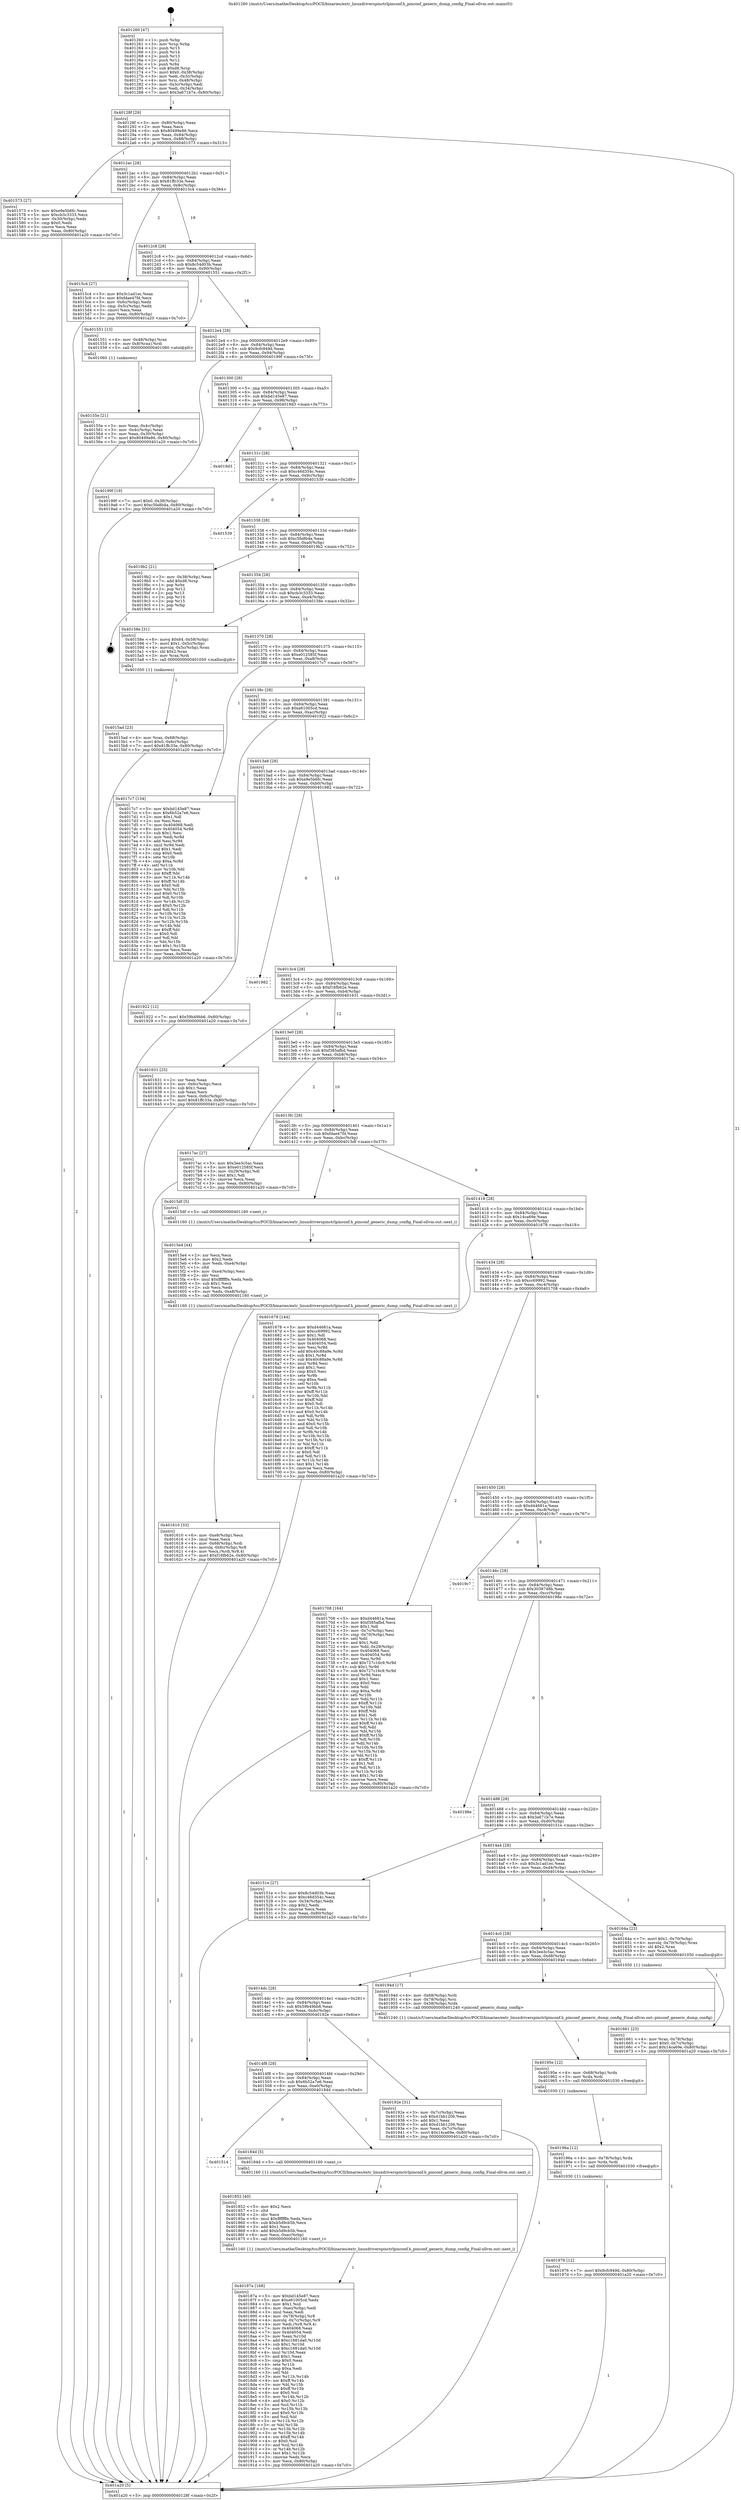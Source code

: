 digraph "0x401260" {
  label = "0x401260 (/mnt/c/Users/mathe/Desktop/tcc/POCII/binaries/extr_linuxdriverspinctrlpinconf.h_pinconf_generic_dump_config_Final-ollvm.out::main(0))"
  labelloc = "t"
  node[shape=record]

  Entry [label="",width=0.3,height=0.3,shape=circle,fillcolor=black,style=filled]
  "0x40128f" [label="{
     0x40128f [29]\l
     | [instrs]\l
     &nbsp;&nbsp;0x40128f \<+3\>: mov -0x80(%rbp),%eax\l
     &nbsp;&nbsp;0x401292 \<+2\>: mov %eax,%ecx\l
     &nbsp;&nbsp;0x401294 \<+6\>: sub $0x80499e86,%ecx\l
     &nbsp;&nbsp;0x40129a \<+6\>: mov %eax,-0x84(%rbp)\l
     &nbsp;&nbsp;0x4012a0 \<+6\>: mov %ecx,-0x88(%rbp)\l
     &nbsp;&nbsp;0x4012a6 \<+6\>: je 0000000000401573 \<main+0x313\>\l
  }"]
  "0x401573" [label="{
     0x401573 [27]\l
     | [instrs]\l
     &nbsp;&nbsp;0x401573 \<+5\>: mov $0xe9e5b6fc,%eax\l
     &nbsp;&nbsp;0x401578 \<+5\>: mov $0xcb3c3333,%ecx\l
     &nbsp;&nbsp;0x40157d \<+3\>: mov -0x30(%rbp),%edx\l
     &nbsp;&nbsp;0x401580 \<+3\>: cmp $0x0,%edx\l
     &nbsp;&nbsp;0x401583 \<+3\>: cmove %ecx,%eax\l
     &nbsp;&nbsp;0x401586 \<+3\>: mov %eax,-0x80(%rbp)\l
     &nbsp;&nbsp;0x401589 \<+5\>: jmp 0000000000401a20 \<main+0x7c0\>\l
  }"]
  "0x4012ac" [label="{
     0x4012ac [28]\l
     | [instrs]\l
     &nbsp;&nbsp;0x4012ac \<+5\>: jmp 00000000004012b1 \<main+0x51\>\l
     &nbsp;&nbsp;0x4012b1 \<+6\>: mov -0x84(%rbp),%eax\l
     &nbsp;&nbsp;0x4012b7 \<+5\>: sub $0x81ffc33e,%eax\l
     &nbsp;&nbsp;0x4012bc \<+6\>: mov %eax,-0x8c(%rbp)\l
     &nbsp;&nbsp;0x4012c2 \<+6\>: je 00000000004015c4 \<main+0x364\>\l
  }"]
  Exit [label="",width=0.3,height=0.3,shape=circle,fillcolor=black,style=filled,peripheries=2]
  "0x4015c4" [label="{
     0x4015c4 [27]\l
     | [instrs]\l
     &nbsp;&nbsp;0x4015c4 \<+5\>: mov $0x3c1ad1ec,%eax\l
     &nbsp;&nbsp;0x4015c9 \<+5\>: mov $0xfdae47fd,%ecx\l
     &nbsp;&nbsp;0x4015ce \<+3\>: mov -0x6c(%rbp),%edx\l
     &nbsp;&nbsp;0x4015d1 \<+3\>: cmp -0x5c(%rbp),%edx\l
     &nbsp;&nbsp;0x4015d4 \<+3\>: cmovl %ecx,%eax\l
     &nbsp;&nbsp;0x4015d7 \<+3\>: mov %eax,-0x80(%rbp)\l
     &nbsp;&nbsp;0x4015da \<+5\>: jmp 0000000000401a20 \<main+0x7c0\>\l
  }"]
  "0x4012c8" [label="{
     0x4012c8 [28]\l
     | [instrs]\l
     &nbsp;&nbsp;0x4012c8 \<+5\>: jmp 00000000004012cd \<main+0x6d\>\l
     &nbsp;&nbsp;0x4012cd \<+6\>: mov -0x84(%rbp),%eax\l
     &nbsp;&nbsp;0x4012d3 \<+5\>: sub $0x8c54d03b,%eax\l
     &nbsp;&nbsp;0x4012d8 \<+6\>: mov %eax,-0x90(%rbp)\l
     &nbsp;&nbsp;0x4012de \<+6\>: je 0000000000401551 \<main+0x2f1\>\l
  }"]
  "0x401976" [label="{
     0x401976 [12]\l
     | [instrs]\l
     &nbsp;&nbsp;0x401976 \<+7\>: movl $0x9cfc949d,-0x80(%rbp)\l
     &nbsp;&nbsp;0x40197d \<+5\>: jmp 0000000000401a20 \<main+0x7c0\>\l
  }"]
  "0x401551" [label="{
     0x401551 [13]\l
     | [instrs]\l
     &nbsp;&nbsp;0x401551 \<+4\>: mov -0x48(%rbp),%rax\l
     &nbsp;&nbsp;0x401555 \<+4\>: mov 0x8(%rax),%rdi\l
     &nbsp;&nbsp;0x401559 \<+5\>: call 0000000000401060 \<atoi@plt\>\l
     | [calls]\l
     &nbsp;&nbsp;0x401060 \{1\} (unknown)\l
  }"]
  "0x4012e4" [label="{
     0x4012e4 [28]\l
     | [instrs]\l
     &nbsp;&nbsp;0x4012e4 \<+5\>: jmp 00000000004012e9 \<main+0x89\>\l
     &nbsp;&nbsp;0x4012e9 \<+6\>: mov -0x84(%rbp),%eax\l
     &nbsp;&nbsp;0x4012ef \<+5\>: sub $0x9cfc949d,%eax\l
     &nbsp;&nbsp;0x4012f4 \<+6\>: mov %eax,-0x94(%rbp)\l
     &nbsp;&nbsp;0x4012fa \<+6\>: je 000000000040199f \<main+0x73f\>\l
  }"]
  "0x40196a" [label="{
     0x40196a [12]\l
     | [instrs]\l
     &nbsp;&nbsp;0x40196a \<+4\>: mov -0x78(%rbp),%rdx\l
     &nbsp;&nbsp;0x40196e \<+3\>: mov %rdx,%rdi\l
     &nbsp;&nbsp;0x401971 \<+5\>: call 0000000000401030 \<free@plt\>\l
     | [calls]\l
     &nbsp;&nbsp;0x401030 \{1\} (unknown)\l
  }"]
  "0x40199f" [label="{
     0x40199f [19]\l
     | [instrs]\l
     &nbsp;&nbsp;0x40199f \<+7\>: movl $0x0,-0x38(%rbp)\l
     &nbsp;&nbsp;0x4019a6 \<+7\>: movl $0xc5fa8b4a,-0x80(%rbp)\l
     &nbsp;&nbsp;0x4019ad \<+5\>: jmp 0000000000401a20 \<main+0x7c0\>\l
  }"]
  "0x401300" [label="{
     0x401300 [28]\l
     | [instrs]\l
     &nbsp;&nbsp;0x401300 \<+5\>: jmp 0000000000401305 \<main+0xa5\>\l
     &nbsp;&nbsp;0x401305 \<+6\>: mov -0x84(%rbp),%eax\l
     &nbsp;&nbsp;0x40130b \<+5\>: sub $0xbd145e87,%eax\l
     &nbsp;&nbsp;0x401310 \<+6\>: mov %eax,-0x98(%rbp)\l
     &nbsp;&nbsp;0x401316 \<+6\>: je 00000000004019d3 \<main+0x773\>\l
  }"]
  "0x40195e" [label="{
     0x40195e [12]\l
     | [instrs]\l
     &nbsp;&nbsp;0x40195e \<+4\>: mov -0x68(%rbp),%rdx\l
     &nbsp;&nbsp;0x401962 \<+3\>: mov %rdx,%rdi\l
     &nbsp;&nbsp;0x401965 \<+5\>: call 0000000000401030 \<free@plt\>\l
     | [calls]\l
     &nbsp;&nbsp;0x401030 \{1\} (unknown)\l
  }"]
  "0x4019d3" [label="{
     0x4019d3\l
  }", style=dashed]
  "0x40131c" [label="{
     0x40131c [28]\l
     | [instrs]\l
     &nbsp;&nbsp;0x40131c \<+5\>: jmp 0000000000401321 \<main+0xc1\>\l
     &nbsp;&nbsp;0x401321 \<+6\>: mov -0x84(%rbp),%eax\l
     &nbsp;&nbsp;0x401327 \<+5\>: sub $0xc46d354c,%eax\l
     &nbsp;&nbsp;0x40132c \<+6\>: mov %eax,-0x9c(%rbp)\l
     &nbsp;&nbsp;0x401332 \<+6\>: je 0000000000401539 \<main+0x2d9\>\l
  }"]
  "0x40187a" [label="{
     0x40187a [168]\l
     | [instrs]\l
     &nbsp;&nbsp;0x40187a \<+5\>: mov $0xbd145e87,%ecx\l
     &nbsp;&nbsp;0x40187f \<+5\>: mov $0xe61005cd,%edx\l
     &nbsp;&nbsp;0x401884 \<+3\>: mov $0x1,%sil\l
     &nbsp;&nbsp;0x401887 \<+6\>: mov -0xec(%rbp),%edi\l
     &nbsp;&nbsp;0x40188d \<+3\>: imul %eax,%edi\l
     &nbsp;&nbsp;0x401890 \<+4\>: mov -0x78(%rbp),%r8\l
     &nbsp;&nbsp;0x401894 \<+4\>: movslq -0x7c(%rbp),%r9\l
     &nbsp;&nbsp;0x401898 \<+4\>: mov %edi,(%r8,%r9,4)\l
     &nbsp;&nbsp;0x40189c \<+7\>: mov 0x404068,%eax\l
     &nbsp;&nbsp;0x4018a3 \<+7\>: mov 0x404054,%edi\l
     &nbsp;&nbsp;0x4018aa \<+3\>: mov %eax,%r10d\l
     &nbsp;&nbsp;0x4018ad \<+7\>: add $0xc1681da0,%r10d\l
     &nbsp;&nbsp;0x4018b4 \<+4\>: sub $0x1,%r10d\l
     &nbsp;&nbsp;0x4018b8 \<+7\>: sub $0xc1681da0,%r10d\l
     &nbsp;&nbsp;0x4018bf \<+4\>: imul %r10d,%eax\l
     &nbsp;&nbsp;0x4018c3 \<+3\>: and $0x1,%eax\l
     &nbsp;&nbsp;0x4018c6 \<+3\>: cmp $0x0,%eax\l
     &nbsp;&nbsp;0x4018c9 \<+4\>: sete %r11b\l
     &nbsp;&nbsp;0x4018cd \<+3\>: cmp $0xa,%edi\l
     &nbsp;&nbsp;0x4018d0 \<+3\>: setl %bl\l
     &nbsp;&nbsp;0x4018d3 \<+3\>: mov %r11b,%r14b\l
     &nbsp;&nbsp;0x4018d6 \<+4\>: xor $0xff,%r14b\l
     &nbsp;&nbsp;0x4018da \<+3\>: mov %bl,%r15b\l
     &nbsp;&nbsp;0x4018dd \<+4\>: xor $0xff,%r15b\l
     &nbsp;&nbsp;0x4018e1 \<+4\>: xor $0x0,%sil\l
     &nbsp;&nbsp;0x4018e5 \<+3\>: mov %r14b,%r12b\l
     &nbsp;&nbsp;0x4018e8 \<+4\>: and $0x0,%r12b\l
     &nbsp;&nbsp;0x4018ec \<+3\>: and %sil,%r11b\l
     &nbsp;&nbsp;0x4018ef \<+3\>: mov %r15b,%r13b\l
     &nbsp;&nbsp;0x4018f2 \<+4\>: and $0x0,%r13b\l
     &nbsp;&nbsp;0x4018f6 \<+3\>: and %sil,%bl\l
     &nbsp;&nbsp;0x4018f9 \<+3\>: or %r11b,%r12b\l
     &nbsp;&nbsp;0x4018fc \<+3\>: or %bl,%r13b\l
     &nbsp;&nbsp;0x4018ff \<+3\>: xor %r13b,%r12b\l
     &nbsp;&nbsp;0x401902 \<+3\>: or %r15b,%r14b\l
     &nbsp;&nbsp;0x401905 \<+4\>: xor $0xff,%r14b\l
     &nbsp;&nbsp;0x401909 \<+4\>: or $0x0,%sil\l
     &nbsp;&nbsp;0x40190d \<+3\>: and %sil,%r14b\l
     &nbsp;&nbsp;0x401910 \<+3\>: or %r14b,%r12b\l
     &nbsp;&nbsp;0x401913 \<+4\>: test $0x1,%r12b\l
     &nbsp;&nbsp;0x401917 \<+3\>: cmovne %edx,%ecx\l
     &nbsp;&nbsp;0x40191a \<+3\>: mov %ecx,-0x80(%rbp)\l
     &nbsp;&nbsp;0x40191d \<+5\>: jmp 0000000000401a20 \<main+0x7c0\>\l
  }"]
  "0x401539" [label="{
     0x401539\l
  }", style=dashed]
  "0x401338" [label="{
     0x401338 [28]\l
     | [instrs]\l
     &nbsp;&nbsp;0x401338 \<+5\>: jmp 000000000040133d \<main+0xdd\>\l
     &nbsp;&nbsp;0x40133d \<+6\>: mov -0x84(%rbp),%eax\l
     &nbsp;&nbsp;0x401343 \<+5\>: sub $0xc5fa8b4a,%eax\l
     &nbsp;&nbsp;0x401348 \<+6\>: mov %eax,-0xa0(%rbp)\l
     &nbsp;&nbsp;0x40134e \<+6\>: je 00000000004019b2 \<main+0x752\>\l
  }"]
  "0x401852" [label="{
     0x401852 [40]\l
     | [instrs]\l
     &nbsp;&nbsp;0x401852 \<+5\>: mov $0x2,%ecx\l
     &nbsp;&nbsp;0x401857 \<+1\>: cltd\l
     &nbsp;&nbsp;0x401858 \<+2\>: idiv %ecx\l
     &nbsp;&nbsp;0x40185a \<+6\>: imul $0xfffffffe,%edx,%ecx\l
     &nbsp;&nbsp;0x401860 \<+6\>: sub $0xb5d9cb5b,%ecx\l
     &nbsp;&nbsp;0x401866 \<+3\>: add $0x1,%ecx\l
     &nbsp;&nbsp;0x401869 \<+6\>: add $0xb5d9cb5b,%ecx\l
     &nbsp;&nbsp;0x40186f \<+6\>: mov %ecx,-0xec(%rbp)\l
     &nbsp;&nbsp;0x401875 \<+5\>: call 0000000000401160 \<next_i\>\l
     | [calls]\l
     &nbsp;&nbsp;0x401160 \{1\} (/mnt/c/Users/mathe/Desktop/tcc/POCII/binaries/extr_linuxdriverspinctrlpinconf.h_pinconf_generic_dump_config_Final-ollvm.out::next_i)\l
  }"]
  "0x4019b2" [label="{
     0x4019b2 [21]\l
     | [instrs]\l
     &nbsp;&nbsp;0x4019b2 \<+3\>: mov -0x38(%rbp),%eax\l
     &nbsp;&nbsp;0x4019b5 \<+7\>: add $0xd8,%rsp\l
     &nbsp;&nbsp;0x4019bc \<+1\>: pop %rbx\l
     &nbsp;&nbsp;0x4019bd \<+2\>: pop %r12\l
     &nbsp;&nbsp;0x4019bf \<+2\>: pop %r13\l
     &nbsp;&nbsp;0x4019c1 \<+2\>: pop %r14\l
     &nbsp;&nbsp;0x4019c3 \<+2\>: pop %r15\l
     &nbsp;&nbsp;0x4019c5 \<+1\>: pop %rbp\l
     &nbsp;&nbsp;0x4019c6 \<+1\>: ret\l
  }"]
  "0x401354" [label="{
     0x401354 [28]\l
     | [instrs]\l
     &nbsp;&nbsp;0x401354 \<+5\>: jmp 0000000000401359 \<main+0xf9\>\l
     &nbsp;&nbsp;0x401359 \<+6\>: mov -0x84(%rbp),%eax\l
     &nbsp;&nbsp;0x40135f \<+5\>: sub $0xcb3c3333,%eax\l
     &nbsp;&nbsp;0x401364 \<+6\>: mov %eax,-0xa4(%rbp)\l
     &nbsp;&nbsp;0x40136a \<+6\>: je 000000000040158e \<main+0x32e\>\l
  }"]
  "0x401514" [label="{
     0x401514\l
  }", style=dashed]
  "0x40158e" [label="{
     0x40158e [31]\l
     | [instrs]\l
     &nbsp;&nbsp;0x40158e \<+8\>: movq $0x64,-0x58(%rbp)\l
     &nbsp;&nbsp;0x401596 \<+7\>: movl $0x1,-0x5c(%rbp)\l
     &nbsp;&nbsp;0x40159d \<+4\>: movslq -0x5c(%rbp),%rax\l
     &nbsp;&nbsp;0x4015a1 \<+4\>: shl $0x2,%rax\l
     &nbsp;&nbsp;0x4015a5 \<+3\>: mov %rax,%rdi\l
     &nbsp;&nbsp;0x4015a8 \<+5\>: call 0000000000401050 \<malloc@plt\>\l
     | [calls]\l
     &nbsp;&nbsp;0x401050 \{1\} (unknown)\l
  }"]
  "0x401370" [label="{
     0x401370 [28]\l
     | [instrs]\l
     &nbsp;&nbsp;0x401370 \<+5\>: jmp 0000000000401375 \<main+0x115\>\l
     &nbsp;&nbsp;0x401375 \<+6\>: mov -0x84(%rbp),%eax\l
     &nbsp;&nbsp;0x40137b \<+5\>: sub $0xe012585f,%eax\l
     &nbsp;&nbsp;0x401380 \<+6\>: mov %eax,-0xa8(%rbp)\l
     &nbsp;&nbsp;0x401386 \<+6\>: je 00000000004017c7 \<main+0x567\>\l
  }"]
  "0x40184d" [label="{
     0x40184d [5]\l
     | [instrs]\l
     &nbsp;&nbsp;0x40184d \<+5\>: call 0000000000401160 \<next_i\>\l
     | [calls]\l
     &nbsp;&nbsp;0x401160 \{1\} (/mnt/c/Users/mathe/Desktop/tcc/POCII/binaries/extr_linuxdriverspinctrlpinconf.h_pinconf_generic_dump_config_Final-ollvm.out::next_i)\l
  }"]
  "0x4017c7" [label="{
     0x4017c7 [134]\l
     | [instrs]\l
     &nbsp;&nbsp;0x4017c7 \<+5\>: mov $0xbd145e87,%eax\l
     &nbsp;&nbsp;0x4017cc \<+5\>: mov $0x6b52a7e6,%ecx\l
     &nbsp;&nbsp;0x4017d1 \<+2\>: mov $0x1,%dl\l
     &nbsp;&nbsp;0x4017d3 \<+2\>: xor %esi,%esi\l
     &nbsp;&nbsp;0x4017d5 \<+7\>: mov 0x404068,%edi\l
     &nbsp;&nbsp;0x4017dc \<+8\>: mov 0x404054,%r8d\l
     &nbsp;&nbsp;0x4017e4 \<+3\>: sub $0x1,%esi\l
     &nbsp;&nbsp;0x4017e7 \<+3\>: mov %edi,%r9d\l
     &nbsp;&nbsp;0x4017ea \<+3\>: add %esi,%r9d\l
     &nbsp;&nbsp;0x4017ed \<+4\>: imul %r9d,%edi\l
     &nbsp;&nbsp;0x4017f1 \<+3\>: and $0x1,%edi\l
     &nbsp;&nbsp;0x4017f4 \<+3\>: cmp $0x0,%edi\l
     &nbsp;&nbsp;0x4017f7 \<+4\>: sete %r10b\l
     &nbsp;&nbsp;0x4017fb \<+4\>: cmp $0xa,%r8d\l
     &nbsp;&nbsp;0x4017ff \<+4\>: setl %r11b\l
     &nbsp;&nbsp;0x401803 \<+3\>: mov %r10b,%bl\l
     &nbsp;&nbsp;0x401806 \<+3\>: xor $0xff,%bl\l
     &nbsp;&nbsp;0x401809 \<+3\>: mov %r11b,%r14b\l
     &nbsp;&nbsp;0x40180c \<+4\>: xor $0xff,%r14b\l
     &nbsp;&nbsp;0x401810 \<+3\>: xor $0x0,%dl\l
     &nbsp;&nbsp;0x401813 \<+3\>: mov %bl,%r15b\l
     &nbsp;&nbsp;0x401816 \<+4\>: and $0x0,%r15b\l
     &nbsp;&nbsp;0x40181a \<+3\>: and %dl,%r10b\l
     &nbsp;&nbsp;0x40181d \<+3\>: mov %r14b,%r12b\l
     &nbsp;&nbsp;0x401820 \<+4\>: and $0x0,%r12b\l
     &nbsp;&nbsp;0x401824 \<+3\>: and %dl,%r11b\l
     &nbsp;&nbsp;0x401827 \<+3\>: or %r10b,%r15b\l
     &nbsp;&nbsp;0x40182a \<+3\>: or %r11b,%r12b\l
     &nbsp;&nbsp;0x40182d \<+3\>: xor %r12b,%r15b\l
     &nbsp;&nbsp;0x401830 \<+3\>: or %r14b,%bl\l
     &nbsp;&nbsp;0x401833 \<+3\>: xor $0xff,%bl\l
     &nbsp;&nbsp;0x401836 \<+3\>: or $0x0,%dl\l
     &nbsp;&nbsp;0x401839 \<+2\>: and %dl,%bl\l
     &nbsp;&nbsp;0x40183b \<+3\>: or %bl,%r15b\l
     &nbsp;&nbsp;0x40183e \<+4\>: test $0x1,%r15b\l
     &nbsp;&nbsp;0x401842 \<+3\>: cmovne %ecx,%eax\l
     &nbsp;&nbsp;0x401845 \<+3\>: mov %eax,-0x80(%rbp)\l
     &nbsp;&nbsp;0x401848 \<+5\>: jmp 0000000000401a20 \<main+0x7c0\>\l
  }"]
  "0x40138c" [label="{
     0x40138c [28]\l
     | [instrs]\l
     &nbsp;&nbsp;0x40138c \<+5\>: jmp 0000000000401391 \<main+0x131\>\l
     &nbsp;&nbsp;0x401391 \<+6\>: mov -0x84(%rbp),%eax\l
     &nbsp;&nbsp;0x401397 \<+5\>: sub $0xe61005cd,%eax\l
     &nbsp;&nbsp;0x40139c \<+6\>: mov %eax,-0xac(%rbp)\l
     &nbsp;&nbsp;0x4013a2 \<+6\>: je 0000000000401922 \<main+0x6c2\>\l
  }"]
  "0x4014f8" [label="{
     0x4014f8 [28]\l
     | [instrs]\l
     &nbsp;&nbsp;0x4014f8 \<+5\>: jmp 00000000004014fd \<main+0x29d\>\l
     &nbsp;&nbsp;0x4014fd \<+6\>: mov -0x84(%rbp),%eax\l
     &nbsp;&nbsp;0x401503 \<+5\>: sub $0x6b52a7e6,%eax\l
     &nbsp;&nbsp;0x401508 \<+6\>: mov %eax,-0xe0(%rbp)\l
     &nbsp;&nbsp;0x40150e \<+6\>: je 000000000040184d \<main+0x5ed\>\l
  }"]
  "0x401922" [label="{
     0x401922 [12]\l
     | [instrs]\l
     &nbsp;&nbsp;0x401922 \<+7\>: movl $0x59b49bb6,-0x80(%rbp)\l
     &nbsp;&nbsp;0x401929 \<+5\>: jmp 0000000000401a20 \<main+0x7c0\>\l
  }"]
  "0x4013a8" [label="{
     0x4013a8 [28]\l
     | [instrs]\l
     &nbsp;&nbsp;0x4013a8 \<+5\>: jmp 00000000004013ad \<main+0x14d\>\l
     &nbsp;&nbsp;0x4013ad \<+6\>: mov -0x84(%rbp),%eax\l
     &nbsp;&nbsp;0x4013b3 \<+5\>: sub $0xe9e5b6fc,%eax\l
     &nbsp;&nbsp;0x4013b8 \<+6\>: mov %eax,-0xb0(%rbp)\l
     &nbsp;&nbsp;0x4013be \<+6\>: je 0000000000401982 \<main+0x722\>\l
  }"]
  "0x40192e" [label="{
     0x40192e [31]\l
     | [instrs]\l
     &nbsp;&nbsp;0x40192e \<+3\>: mov -0x7c(%rbp),%eax\l
     &nbsp;&nbsp;0x401931 \<+5\>: sub $0xd1bb1206,%eax\l
     &nbsp;&nbsp;0x401936 \<+3\>: add $0x1,%eax\l
     &nbsp;&nbsp;0x401939 \<+5\>: add $0xd1bb1206,%eax\l
     &nbsp;&nbsp;0x40193e \<+3\>: mov %eax,-0x7c(%rbp)\l
     &nbsp;&nbsp;0x401941 \<+7\>: movl $0x14ca69e,-0x80(%rbp)\l
     &nbsp;&nbsp;0x401948 \<+5\>: jmp 0000000000401a20 \<main+0x7c0\>\l
  }"]
  "0x401982" [label="{
     0x401982\l
  }", style=dashed]
  "0x4013c4" [label="{
     0x4013c4 [28]\l
     | [instrs]\l
     &nbsp;&nbsp;0x4013c4 \<+5\>: jmp 00000000004013c9 \<main+0x169\>\l
     &nbsp;&nbsp;0x4013c9 \<+6\>: mov -0x84(%rbp),%eax\l
     &nbsp;&nbsp;0x4013cf \<+5\>: sub $0xf16fb62e,%eax\l
     &nbsp;&nbsp;0x4013d4 \<+6\>: mov %eax,-0xb4(%rbp)\l
     &nbsp;&nbsp;0x4013da \<+6\>: je 0000000000401631 \<main+0x3d1\>\l
  }"]
  "0x4014dc" [label="{
     0x4014dc [28]\l
     | [instrs]\l
     &nbsp;&nbsp;0x4014dc \<+5\>: jmp 00000000004014e1 \<main+0x281\>\l
     &nbsp;&nbsp;0x4014e1 \<+6\>: mov -0x84(%rbp),%eax\l
     &nbsp;&nbsp;0x4014e7 \<+5\>: sub $0x59b49bb6,%eax\l
     &nbsp;&nbsp;0x4014ec \<+6\>: mov %eax,-0xdc(%rbp)\l
     &nbsp;&nbsp;0x4014f2 \<+6\>: je 000000000040192e \<main+0x6ce\>\l
  }"]
  "0x401631" [label="{
     0x401631 [25]\l
     | [instrs]\l
     &nbsp;&nbsp;0x401631 \<+2\>: xor %eax,%eax\l
     &nbsp;&nbsp;0x401633 \<+3\>: mov -0x6c(%rbp),%ecx\l
     &nbsp;&nbsp;0x401636 \<+3\>: sub $0x1,%eax\l
     &nbsp;&nbsp;0x401639 \<+2\>: sub %eax,%ecx\l
     &nbsp;&nbsp;0x40163b \<+3\>: mov %ecx,-0x6c(%rbp)\l
     &nbsp;&nbsp;0x40163e \<+7\>: movl $0x81ffc33e,-0x80(%rbp)\l
     &nbsp;&nbsp;0x401645 \<+5\>: jmp 0000000000401a20 \<main+0x7c0\>\l
  }"]
  "0x4013e0" [label="{
     0x4013e0 [28]\l
     | [instrs]\l
     &nbsp;&nbsp;0x4013e0 \<+5\>: jmp 00000000004013e5 \<main+0x185\>\l
     &nbsp;&nbsp;0x4013e5 \<+6\>: mov -0x84(%rbp),%eax\l
     &nbsp;&nbsp;0x4013eb \<+5\>: sub $0xf385afbd,%eax\l
     &nbsp;&nbsp;0x4013f0 \<+6\>: mov %eax,-0xb8(%rbp)\l
     &nbsp;&nbsp;0x4013f6 \<+6\>: je 00000000004017ac \<main+0x54c\>\l
  }"]
  "0x40194d" [label="{
     0x40194d [17]\l
     | [instrs]\l
     &nbsp;&nbsp;0x40194d \<+4\>: mov -0x68(%rbp),%rdi\l
     &nbsp;&nbsp;0x401951 \<+4\>: mov -0x78(%rbp),%rsi\l
     &nbsp;&nbsp;0x401955 \<+4\>: mov -0x58(%rbp),%rdx\l
     &nbsp;&nbsp;0x401959 \<+5\>: call 0000000000401240 \<pinconf_generic_dump_config\>\l
     | [calls]\l
     &nbsp;&nbsp;0x401240 \{1\} (/mnt/c/Users/mathe/Desktop/tcc/POCII/binaries/extr_linuxdriverspinctrlpinconf.h_pinconf_generic_dump_config_Final-ollvm.out::pinconf_generic_dump_config)\l
  }"]
  "0x4017ac" [label="{
     0x4017ac [27]\l
     | [instrs]\l
     &nbsp;&nbsp;0x4017ac \<+5\>: mov $0x3ee3c5ac,%eax\l
     &nbsp;&nbsp;0x4017b1 \<+5\>: mov $0xe012585f,%ecx\l
     &nbsp;&nbsp;0x4017b6 \<+3\>: mov -0x29(%rbp),%dl\l
     &nbsp;&nbsp;0x4017b9 \<+3\>: test $0x1,%dl\l
     &nbsp;&nbsp;0x4017bc \<+3\>: cmovne %ecx,%eax\l
     &nbsp;&nbsp;0x4017bf \<+3\>: mov %eax,-0x80(%rbp)\l
     &nbsp;&nbsp;0x4017c2 \<+5\>: jmp 0000000000401a20 \<main+0x7c0\>\l
  }"]
  "0x4013fc" [label="{
     0x4013fc [28]\l
     | [instrs]\l
     &nbsp;&nbsp;0x4013fc \<+5\>: jmp 0000000000401401 \<main+0x1a1\>\l
     &nbsp;&nbsp;0x401401 \<+6\>: mov -0x84(%rbp),%eax\l
     &nbsp;&nbsp;0x401407 \<+5\>: sub $0xfdae47fd,%eax\l
     &nbsp;&nbsp;0x40140c \<+6\>: mov %eax,-0xbc(%rbp)\l
     &nbsp;&nbsp;0x401412 \<+6\>: je 00000000004015df \<main+0x37f\>\l
  }"]
  "0x401661" [label="{
     0x401661 [23]\l
     | [instrs]\l
     &nbsp;&nbsp;0x401661 \<+4\>: mov %rax,-0x78(%rbp)\l
     &nbsp;&nbsp;0x401665 \<+7\>: movl $0x0,-0x7c(%rbp)\l
     &nbsp;&nbsp;0x40166c \<+7\>: movl $0x14ca69e,-0x80(%rbp)\l
     &nbsp;&nbsp;0x401673 \<+5\>: jmp 0000000000401a20 \<main+0x7c0\>\l
  }"]
  "0x4015df" [label="{
     0x4015df [5]\l
     | [instrs]\l
     &nbsp;&nbsp;0x4015df \<+5\>: call 0000000000401160 \<next_i\>\l
     | [calls]\l
     &nbsp;&nbsp;0x401160 \{1\} (/mnt/c/Users/mathe/Desktop/tcc/POCII/binaries/extr_linuxdriverspinctrlpinconf.h_pinconf_generic_dump_config_Final-ollvm.out::next_i)\l
  }"]
  "0x401418" [label="{
     0x401418 [28]\l
     | [instrs]\l
     &nbsp;&nbsp;0x401418 \<+5\>: jmp 000000000040141d \<main+0x1bd\>\l
     &nbsp;&nbsp;0x40141d \<+6\>: mov -0x84(%rbp),%eax\l
     &nbsp;&nbsp;0x401423 \<+5\>: sub $0x14ca69e,%eax\l
     &nbsp;&nbsp;0x401428 \<+6\>: mov %eax,-0xc0(%rbp)\l
     &nbsp;&nbsp;0x40142e \<+6\>: je 0000000000401678 \<main+0x418\>\l
  }"]
  "0x4014c0" [label="{
     0x4014c0 [28]\l
     | [instrs]\l
     &nbsp;&nbsp;0x4014c0 \<+5\>: jmp 00000000004014c5 \<main+0x265\>\l
     &nbsp;&nbsp;0x4014c5 \<+6\>: mov -0x84(%rbp),%eax\l
     &nbsp;&nbsp;0x4014cb \<+5\>: sub $0x3ee3c5ac,%eax\l
     &nbsp;&nbsp;0x4014d0 \<+6\>: mov %eax,-0xd8(%rbp)\l
     &nbsp;&nbsp;0x4014d6 \<+6\>: je 000000000040194d \<main+0x6ed\>\l
  }"]
  "0x401678" [label="{
     0x401678 [144]\l
     | [instrs]\l
     &nbsp;&nbsp;0x401678 \<+5\>: mov $0xd44681a,%eax\l
     &nbsp;&nbsp;0x40167d \<+5\>: mov $0xcc69992,%ecx\l
     &nbsp;&nbsp;0x401682 \<+2\>: mov $0x1,%dl\l
     &nbsp;&nbsp;0x401684 \<+7\>: mov 0x404068,%esi\l
     &nbsp;&nbsp;0x40168b \<+7\>: mov 0x404054,%edi\l
     &nbsp;&nbsp;0x401692 \<+3\>: mov %esi,%r8d\l
     &nbsp;&nbsp;0x401695 \<+7\>: add $0x40c88a9e,%r8d\l
     &nbsp;&nbsp;0x40169c \<+4\>: sub $0x1,%r8d\l
     &nbsp;&nbsp;0x4016a0 \<+7\>: sub $0x40c88a9e,%r8d\l
     &nbsp;&nbsp;0x4016a7 \<+4\>: imul %r8d,%esi\l
     &nbsp;&nbsp;0x4016ab \<+3\>: and $0x1,%esi\l
     &nbsp;&nbsp;0x4016ae \<+3\>: cmp $0x0,%esi\l
     &nbsp;&nbsp;0x4016b1 \<+4\>: sete %r9b\l
     &nbsp;&nbsp;0x4016b5 \<+3\>: cmp $0xa,%edi\l
     &nbsp;&nbsp;0x4016b8 \<+4\>: setl %r10b\l
     &nbsp;&nbsp;0x4016bc \<+3\>: mov %r9b,%r11b\l
     &nbsp;&nbsp;0x4016bf \<+4\>: xor $0xff,%r11b\l
     &nbsp;&nbsp;0x4016c3 \<+3\>: mov %r10b,%bl\l
     &nbsp;&nbsp;0x4016c6 \<+3\>: xor $0xff,%bl\l
     &nbsp;&nbsp;0x4016c9 \<+3\>: xor $0x0,%dl\l
     &nbsp;&nbsp;0x4016cc \<+3\>: mov %r11b,%r14b\l
     &nbsp;&nbsp;0x4016cf \<+4\>: and $0x0,%r14b\l
     &nbsp;&nbsp;0x4016d3 \<+3\>: and %dl,%r9b\l
     &nbsp;&nbsp;0x4016d6 \<+3\>: mov %bl,%r15b\l
     &nbsp;&nbsp;0x4016d9 \<+4\>: and $0x0,%r15b\l
     &nbsp;&nbsp;0x4016dd \<+3\>: and %dl,%r10b\l
     &nbsp;&nbsp;0x4016e0 \<+3\>: or %r9b,%r14b\l
     &nbsp;&nbsp;0x4016e3 \<+3\>: or %r10b,%r15b\l
     &nbsp;&nbsp;0x4016e6 \<+3\>: xor %r15b,%r14b\l
     &nbsp;&nbsp;0x4016e9 \<+3\>: or %bl,%r11b\l
     &nbsp;&nbsp;0x4016ec \<+4\>: xor $0xff,%r11b\l
     &nbsp;&nbsp;0x4016f0 \<+3\>: or $0x0,%dl\l
     &nbsp;&nbsp;0x4016f3 \<+3\>: and %dl,%r11b\l
     &nbsp;&nbsp;0x4016f6 \<+3\>: or %r11b,%r14b\l
     &nbsp;&nbsp;0x4016f9 \<+4\>: test $0x1,%r14b\l
     &nbsp;&nbsp;0x4016fd \<+3\>: cmovne %ecx,%eax\l
     &nbsp;&nbsp;0x401700 \<+3\>: mov %eax,-0x80(%rbp)\l
     &nbsp;&nbsp;0x401703 \<+5\>: jmp 0000000000401a20 \<main+0x7c0\>\l
  }"]
  "0x401434" [label="{
     0x401434 [28]\l
     | [instrs]\l
     &nbsp;&nbsp;0x401434 \<+5\>: jmp 0000000000401439 \<main+0x1d9\>\l
     &nbsp;&nbsp;0x401439 \<+6\>: mov -0x84(%rbp),%eax\l
     &nbsp;&nbsp;0x40143f \<+5\>: sub $0xcc69992,%eax\l
     &nbsp;&nbsp;0x401444 \<+6\>: mov %eax,-0xc4(%rbp)\l
     &nbsp;&nbsp;0x40144a \<+6\>: je 0000000000401708 \<main+0x4a8\>\l
  }"]
  "0x40164a" [label="{
     0x40164a [23]\l
     | [instrs]\l
     &nbsp;&nbsp;0x40164a \<+7\>: movl $0x1,-0x70(%rbp)\l
     &nbsp;&nbsp;0x401651 \<+4\>: movslq -0x70(%rbp),%rax\l
     &nbsp;&nbsp;0x401655 \<+4\>: shl $0x2,%rax\l
     &nbsp;&nbsp;0x401659 \<+3\>: mov %rax,%rdi\l
     &nbsp;&nbsp;0x40165c \<+5\>: call 0000000000401050 \<malloc@plt\>\l
     | [calls]\l
     &nbsp;&nbsp;0x401050 \{1\} (unknown)\l
  }"]
  "0x401708" [label="{
     0x401708 [164]\l
     | [instrs]\l
     &nbsp;&nbsp;0x401708 \<+5\>: mov $0xd44681a,%eax\l
     &nbsp;&nbsp;0x40170d \<+5\>: mov $0xf385afbd,%ecx\l
     &nbsp;&nbsp;0x401712 \<+2\>: mov $0x1,%dl\l
     &nbsp;&nbsp;0x401714 \<+3\>: mov -0x7c(%rbp),%esi\l
     &nbsp;&nbsp;0x401717 \<+3\>: cmp -0x70(%rbp),%esi\l
     &nbsp;&nbsp;0x40171a \<+4\>: setl %dil\l
     &nbsp;&nbsp;0x40171e \<+4\>: and $0x1,%dil\l
     &nbsp;&nbsp;0x401722 \<+4\>: mov %dil,-0x29(%rbp)\l
     &nbsp;&nbsp;0x401726 \<+7\>: mov 0x404068,%esi\l
     &nbsp;&nbsp;0x40172d \<+8\>: mov 0x404054,%r8d\l
     &nbsp;&nbsp;0x401735 \<+3\>: mov %esi,%r9d\l
     &nbsp;&nbsp;0x401738 \<+7\>: add $0x727c16c9,%r9d\l
     &nbsp;&nbsp;0x40173f \<+4\>: sub $0x1,%r9d\l
     &nbsp;&nbsp;0x401743 \<+7\>: sub $0x727c16c9,%r9d\l
     &nbsp;&nbsp;0x40174a \<+4\>: imul %r9d,%esi\l
     &nbsp;&nbsp;0x40174e \<+3\>: and $0x1,%esi\l
     &nbsp;&nbsp;0x401751 \<+3\>: cmp $0x0,%esi\l
     &nbsp;&nbsp;0x401754 \<+4\>: sete %dil\l
     &nbsp;&nbsp;0x401758 \<+4\>: cmp $0xa,%r8d\l
     &nbsp;&nbsp;0x40175c \<+4\>: setl %r10b\l
     &nbsp;&nbsp;0x401760 \<+3\>: mov %dil,%r11b\l
     &nbsp;&nbsp;0x401763 \<+4\>: xor $0xff,%r11b\l
     &nbsp;&nbsp;0x401767 \<+3\>: mov %r10b,%bl\l
     &nbsp;&nbsp;0x40176a \<+3\>: xor $0xff,%bl\l
     &nbsp;&nbsp;0x40176d \<+3\>: xor $0x1,%dl\l
     &nbsp;&nbsp;0x401770 \<+3\>: mov %r11b,%r14b\l
     &nbsp;&nbsp;0x401773 \<+4\>: and $0xff,%r14b\l
     &nbsp;&nbsp;0x401777 \<+3\>: and %dl,%dil\l
     &nbsp;&nbsp;0x40177a \<+3\>: mov %bl,%r15b\l
     &nbsp;&nbsp;0x40177d \<+4\>: and $0xff,%r15b\l
     &nbsp;&nbsp;0x401781 \<+3\>: and %dl,%r10b\l
     &nbsp;&nbsp;0x401784 \<+3\>: or %dil,%r14b\l
     &nbsp;&nbsp;0x401787 \<+3\>: or %r10b,%r15b\l
     &nbsp;&nbsp;0x40178a \<+3\>: xor %r15b,%r14b\l
     &nbsp;&nbsp;0x40178d \<+3\>: or %bl,%r11b\l
     &nbsp;&nbsp;0x401790 \<+4\>: xor $0xff,%r11b\l
     &nbsp;&nbsp;0x401794 \<+3\>: or $0x1,%dl\l
     &nbsp;&nbsp;0x401797 \<+3\>: and %dl,%r11b\l
     &nbsp;&nbsp;0x40179a \<+3\>: or %r11b,%r14b\l
     &nbsp;&nbsp;0x40179d \<+4\>: test $0x1,%r14b\l
     &nbsp;&nbsp;0x4017a1 \<+3\>: cmovne %ecx,%eax\l
     &nbsp;&nbsp;0x4017a4 \<+3\>: mov %eax,-0x80(%rbp)\l
     &nbsp;&nbsp;0x4017a7 \<+5\>: jmp 0000000000401a20 \<main+0x7c0\>\l
  }"]
  "0x401450" [label="{
     0x401450 [28]\l
     | [instrs]\l
     &nbsp;&nbsp;0x401450 \<+5\>: jmp 0000000000401455 \<main+0x1f5\>\l
     &nbsp;&nbsp;0x401455 \<+6\>: mov -0x84(%rbp),%eax\l
     &nbsp;&nbsp;0x40145b \<+5\>: sub $0xd44681a,%eax\l
     &nbsp;&nbsp;0x401460 \<+6\>: mov %eax,-0xc8(%rbp)\l
     &nbsp;&nbsp;0x401466 \<+6\>: je 00000000004019c7 \<main+0x767\>\l
  }"]
  "0x401610" [label="{
     0x401610 [33]\l
     | [instrs]\l
     &nbsp;&nbsp;0x401610 \<+6\>: mov -0xe8(%rbp),%ecx\l
     &nbsp;&nbsp;0x401616 \<+3\>: imul %eax,%ecx\l
     &nbsp;&nbsp;0x401619 \<+4\>: mov -0x68(%rbp),%rdi\l
     &nbsp;&nbsp;0x40161d \<+4\>: movslq -0x6c(%rbp),%r8\l
     &nbsp;&nbsp;0x401621 \<+4\>: mov %ecx,(%rdi,%r8,4)\l
     &nbsp;&nbsp;0x401625 \<+7\>: movl $0xf16fb62e,-0x80(%rbp)\l
     &nbsp;&nbsp;0x40162c \<+5\>: jmp 0000000000401a20 \<main+0x7c0\>\l
  }"]
  "0x4019c7" [label="{
     0x4019c7\l
  }", style=dashed]
  "0x40146c" [label="{
     0x40146c [28]\l
     | [instrs]\l
     &nbsp;&nbsp;0x40146c \<+5\>: jmp 0000000000401471 \<main+0x211\>\l
     &nbsp;&nbsp;0x401471 \<+6\>: mov -0x84(%rbp),%eax\l
     &nbsp;&nbsp;0x401477 \<+5\>: sub $0x3038748b,%eax\l
     &nbsp;&nbsp;0x40147c \<+6\>: mov %eax,-0xcc(%rbp)\l
     &nbsp;&nbsp;0x401482 \<+6\>: je 000000000040198e \<main+0x72e\>\l
  }"]
  "0x4015e4" [label="{
     0x4015e4 [44]\l
     | [instrs]\l
     &nbsp;&nbsp;0x4015e4 \<+2\>: xor %ecx,%ecx\l
     &nbsp;&nbsp;0x4015e6 \<+5\>: mov $0x2,%edx\l
     &nbsp;&nbsp;0x4015eb \<+6\>: mov %edx,-0xe4(%rbp)\l
     &nbsp;&nbsp;0x4015f1 \<+1\>: cltd\l
     &nbsp;&nbsp;0x4015f2 \<+6\>: mov -0xe4(%rbp),%esi\l
     &nbsp;&nbsp;0x4015f8 \<+2\>: idiv %esi\l
     &nbsp;&nbsp;0x4015fa \<+6\>: imul $0xfffffffe,%edx,%edx\l
     &nbsp;&nbsp;0x401600 \<+3\>: sub $0x1,%ecx\l
     &nbsp;&nbsp;0x401603 \<+2\>: sub %ecx,%edx\l
     &nbsp;&nbsp;0x401605 \<+6\>: mov %edx,-0xe8(%rbp)\l
     &nbsp;&nbsp;0x40160b \<+5\>: call 0000000000401160 \<next_i\>\l
     | [calls]\l
     &nbsp;&nbsp;0x401160 \{1\} (/mnt/c/Users/mathe/Desktop/tcc/POCII/binaries/extr_linuxdriverspinctrlpinconf.h_pinconf_generic_dump_config_Final-ollvm.out::next_i)\l
  }"]
  "0x40198e" [label="{
     0x40198e\l
  }", style=dashed]
  "0x401488" [label="{
     0x401488 [28]\l
     | [instrs]\l
     &nbsp;&nbsp;0x401488 \<+5\>: jmp 000000000040148d \<main+0x22d\>\l
     &nbsp;&nbsp;0x40148d \<+6\>: mov -0x84(%rbp),%eax\l
     &nbsp;&nbsp;0x401493 \<+5\>: sub $0x3a671b7e,%eax\l
     &nbsp;&nbsp;0x401498 \<+6\>: mov %eax,-0xd0(%rbp)\l
     &nbsp;&nbsp;0x40149e \<+6\>: je 000000000040151e \<main+0x2be\>\l
  }"]
  "0x4015ad" [label="{
     0x4015ad [23]\l
     | [instrs]\l
     &nbsp;&nbsp;0x4015ad \<+4\>: mov %rax,-0x68(%rbp)\l
     &nbsp;&nbsp;0x4015b1 \<+7\>: movl $0x0,-0x6c(%rbp)\l
     &nbsp;&nbsp;0x4015b8 \<+7\>: movl $0x81ffc33e,-0x80(%rbp)\l
     &nbsp;&nbsp;0x4015bf \<+5\>: jmp 0000000000401a20 \<main+0x7c0\>\l
  }"]
  "0x40151e" [label="{
     0x40151e [27]\l
     | [instrs]\l
     &nbsp;&nbsp;0x40151e \<+5\>: mov $0x8c54d03b,%eax\l
     &nbsp;&nbsp;0x401523 \<+5\>: mov $0xc46d354c,%ecx\l
     &nbsp;&nbsp;0x401528 \<+3\>: mov -0x34(%rbp),%edx\l
     &nbsp;&nbsp;0x40152b \<+3\>: cmp $0x2,%edx\l
     &nbsp;&nbsp;0x40152e \<+3\>: cmovne %ecx,%eax\l
     &nbsp;&nbsp;0x401531 \<+3\>: mov %eax,-0x80(%rbp)\l
     &nbsp;&nbsp;0x401534 \<+5\>: jmp 0000000000401a20 \<main+0x7c0\>\l
  }"]
  "0x4014a4" [label="{
     0x4014a4 [28]\l
     | [instrs]\l
     &nbsp;&nbsp;0x4014a4 \<+5\>: jmp 00000000004014a9 \<main+0x249\>\l
     &nbsp;&nbsp;0x4014a9 \<+6\>: mov -0x84(%rbp),%eax\l
     &nbsp;&nbsp;0x4014af \<+5\>: sub $0x3c1ad1ec,%eax\l
     &nbsp;&nbsp;0x4014b4 \<+6\>: mov %eax,-0xd4(%rbp)\l
     &nbsp;&nbsp;0x4014ba \<+6\>: je 000000000040164a \<main+0x3ea\>\l
  }"]
  "0x401a20" [label="{
     0x401a20 [5]\l
     | [instrs]\l
     &nbsp;&nbsp;0x401a20 \<+5\>: jmp 000000000040128f \<main+0x2f\>\l
  }"]
  "0x401260" [label="{
     0x401260 [47]\l
     | [instrs]\l
     &nbsp;&nbsp;0x401260 \<+1\>: push %rbp\l
     &nbsp;&nbsp;0x401261 \<+3\>: mov %rsp,%rbp\l
     &nbsp;&nbsp;0x401264 \<+2\>: push %r15\l
     &nbsp;&nbsp;0x401266 \<+2\>: push %r14\l
     &nbsp;&nbsp;0x401268 \<+2\>: push %r13\l
     &nbsp;&nbsp;0x40126a \<+2\>: push %r12\l
     &nbsp;&nbsp;0x40126c \<+1\>: push %rbx\l
     &nbsp;&nbsp;0x40126d \<+7\>: sub $0xd8,%rsp\l
     &nbsp;&nbsp;0x401274 \<+7\>: movl $0x0,-0x38(%rbp)\l
     &nbsp;&nbsp;0x40127b \<+3\>: mov %edi,-0x3c(%rbp)\l
     &nbsp;&nbsp;0x40127e \<+4\>: mov %rsi,-0x48(%rbp)\l
     &nbsp;&nbsp;0x401282 \<+3\>: mov -0x3c(%rbp),%edi\l
     &nbsp;&nbsp;0x401285 \<+3\>: mov %edi,-0x34(%rbp)\l
     &nbsp;&nbsp;0x401288 \<+7\>: movl $0x3a671b7e,-0x80(%rbp)\l
  }"]
  "0x40155e" [label="{
     0x40155e [21]\l
     | [instrs]\l
     &nbsp;&nbsp;0x40155e \<+3\>: mov %eax,-0x4c(%rbp)\l
     &nbsp;&nbsp;0x401561 \<+3\>: mov -0x4c(%rbp),%eax\l
     &nbsp;&nbsp;0x401564 \<+3\>: mov %eax,-0x30(%rbp)\l
     &nbsp;&nbsp;0x401567 \<+7\>: movl $0x80499e86,-0x80(%rbp)\l
     &nbsp;&nbsp;0x40156e \<+5\>: jmp 0000000000401a20 \<main+0x7c0\>\l
  }"]
  Entry -> "0x401260" [label=" 1"]
  "0x40128f" -> "0x401573" [label=" 1"]
  "0x40128f" -> "0x4012ac" [label=" 21"]
  "0x4019b2" -> Exit [label=" 1"]
  "0x4012ac" -> "0x4015c4" [label=" 2"]
  "0x4012ac" -> "0x4012c8" [label=" 19"]
  "0x40199f" -> "0x401a20" [label=" 1"]
  "0x4012c8" -> "0x401551" [label=" 1"]
  "0x4012c8" -> "0x4012e4" [label=" 18"]
  "0x401976" -> "0x401a20" [label=" 1"]
  "0x4012e4" -> "0x40199f" [label=" 1"]
  "0x4012e4" -> "0x401300" [label=" 17"]
  "0x40196a" -> "0x401976" [label=" 1"]
  "0x401300" -> "0x4019d3" [label=" 0"]
  "0x401300" -> "0x40131c" [label=" 17"]
  "0x40195e" -> "0x40196a" [label=" 1"]
  "0x40131c" -> "0x401539" [label=" 0"]
  "0x40131c" -> "0x401338" [label=" 17"]
  "0x40194d" -> "0x40195e" [label=" 1"]
  "0x401338" -> "0x4019b2" [label=" 1"]
  "0x401338" -> "0x401354" [label=" 16"]
  "0x40192e" -> "0x401a20" [label=" 1"]
  "0x401354" -> "0x40158e" [label=" 1"]
  "0x401354" -> "0x401370" [label=" 15"]
  "0x401922" -> "0x401a20" [label=" 1"]
  "0x401370" -> "0x4017c7" [label=" 1"]
  "0x401370" -> "0x40138c" [label=" 14"]
  "0x40187a" -> "0x401a20" [label=" 1"]
  "0x40138c" -> "0x401922" [label=" 1"]
  "0x40138c" -> "0x4013a8" [label=" 13"]
  "0x40184d" -> "0x401852" [label=" 1"]
  "0x4013a8" -> "0x401982" [label=" 0"]
  "0x4013a8" -> "0x4013c4" [label=" 13"]
  "0x4014f8" -> "0x401514" [label=" 0"]
  "0x4013c4" -> "0x401631" [label=" 1"]
  "0x4013c4" -> "0x4013e0" [label=" 12"]
  "0x401852" -> "0x40187a" [label=" 1"]
  "0x4013e0" -> "0x4017ac" [label=" 2"]
  "0x4013e0" -> "0x4013fc" [label=" 10"]
  "0x4014dc" -> "0x4014f8" [label=" 1"]
  "0x4013fc" -> "0x4015df" [label=" 1"]
  "0x4013fc" -> "0x401418" [label=" 9"]
  "0x4014f8" -> "0x40184d" [label=" 1"]
  "0x401418" -> "0x401678" [label=" 2"]
  "0x401418" -> "0x401434" [label=" 7"]
  "0x4014c0" -> "0x4014dc" [label=" 2"]
  "0x401434" -> "0x401708" [label=" 2"]
  "0x401434" -> "0x401450" [label=" 5"]
  "0x4014c0" -> "0x40194d" [label=" 1"]
  "0x401450" -> "0x4019c7" [label=" 0"]
  "0x401450" -> "0x40146c" [label=" 5"]
  "0x4017c7" -> "0x401a20" [label=" 1"]
  "0x40146c" -> "0x40198e" [label=" 0"]
  "0x40146c" -> "0x401488" [label=" 5"]
  "0x4017ac" -> "0x401a20" [label=" 2"]
  "0x401488" -> "0x40151e" [label=" 1"]
  "0x401488" -> "0x4014a4" [label=" 4"]
  "0x40151e" -> "0x401a20" [label=" 1"]
  "0x401260" -> "0x40128f" [label=" 1"]
  "0x401a20" -> "0x40128f" [label=" 21"]
  "0x401551" -> "0x40155e" [label=" 1"]
  "0x40155e" -> "0x401a20" [label=" 1"]
  "0x401573" -> "0x401a20" [label=" 1"]
  "0x40158e" -> "0x4015ad" [label=" 1"]
  "0x4015ad" -> "0x401a20" [label=" 1"]
  "0x4015c4" -> "0x401a20" [label=" 2"]
  "0x4015df" -> "0x4015e4" [label=" 1"]
  "0x4015e4" -> "0x401610" [label=" 1"]
  "0x401610" -> "0x401a20" [label=" 1"]
  "0x401631" -> "0x401a20" [label=" 1"]
  "0x4014dc" -> "0x40192e" [label=" 1"]
  "0x4014a4" -> "0x40164a" [label=" 1"]
  "0x4014a4" -> "0x4014c0" [label=" 3"]
  "0x40164a" -> "0x401661" [label=" 1"]
  "0x401661" -> "0x401a20" [label=" 1"]
  "0x401678" -> "0x401a20" [label=" 2"]
  "0x401708" -> "0x401a20" [label=" 2"]
}
